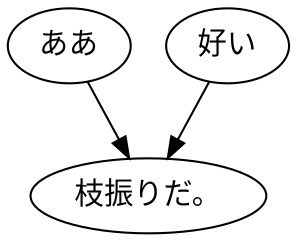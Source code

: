 digraph graph1074 {
	node0 [label="ああ"];
	node1 [label="好い"];
	node2 [label="枝振りだ。"];
	node0 -> node2;
	node1 -> node2;
}

